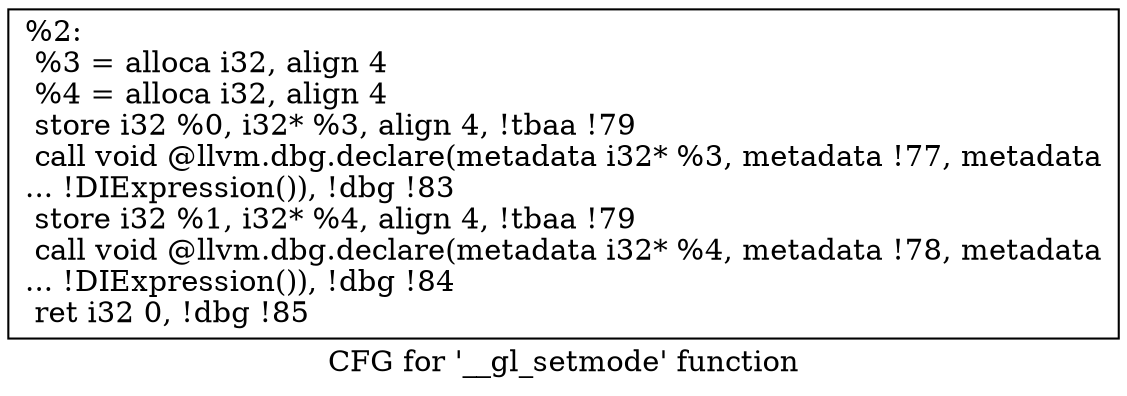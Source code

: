 digraph "CFG for '__gl_setmode' function" {
	label="CFG for '__gl_setmode' function";

	Node0xcd3960 [shape=record,label="{%2:\l  %3 = alloca i32, align 4\l  %4 = alloca i32, align 4\l  store i32 %0, i32* %3, align 4, !tbaa !79\l  call void @llvm.dbg.declare(metadata i32* %3, metadata !77, metadata\l... !DIExpression()), !dbg !83\l  store i32 %1, i32* %4, align 4, !tbaa !79\l  call void @llvm.dbg.declare(metadata i32* %4, metadata !78, metadata\l... !DIExpression()), !dbg !84\l  ret i32 0, !dbg !85\l}"];
}
